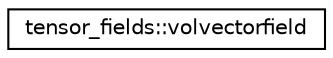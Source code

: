 digraph "Graphical Class Hierarchy"
{
 // LATEX_PDF_SIZE
  edge [fontname="Helvetica",fontsize="10",labelfontname="Helvetica",labelfontsize="10"];
  node [fontname="Helvetica",fontsize="10",shape=record];
  rankdir="LR";
  Node0 [label="tensor_fields::volvectorfield",height=0.2,width=0.4,color="black", fillcolor="white", style="filled",URL="$structtensor__fields_1_1volvectorfield.html",tooltip=" "];
}
